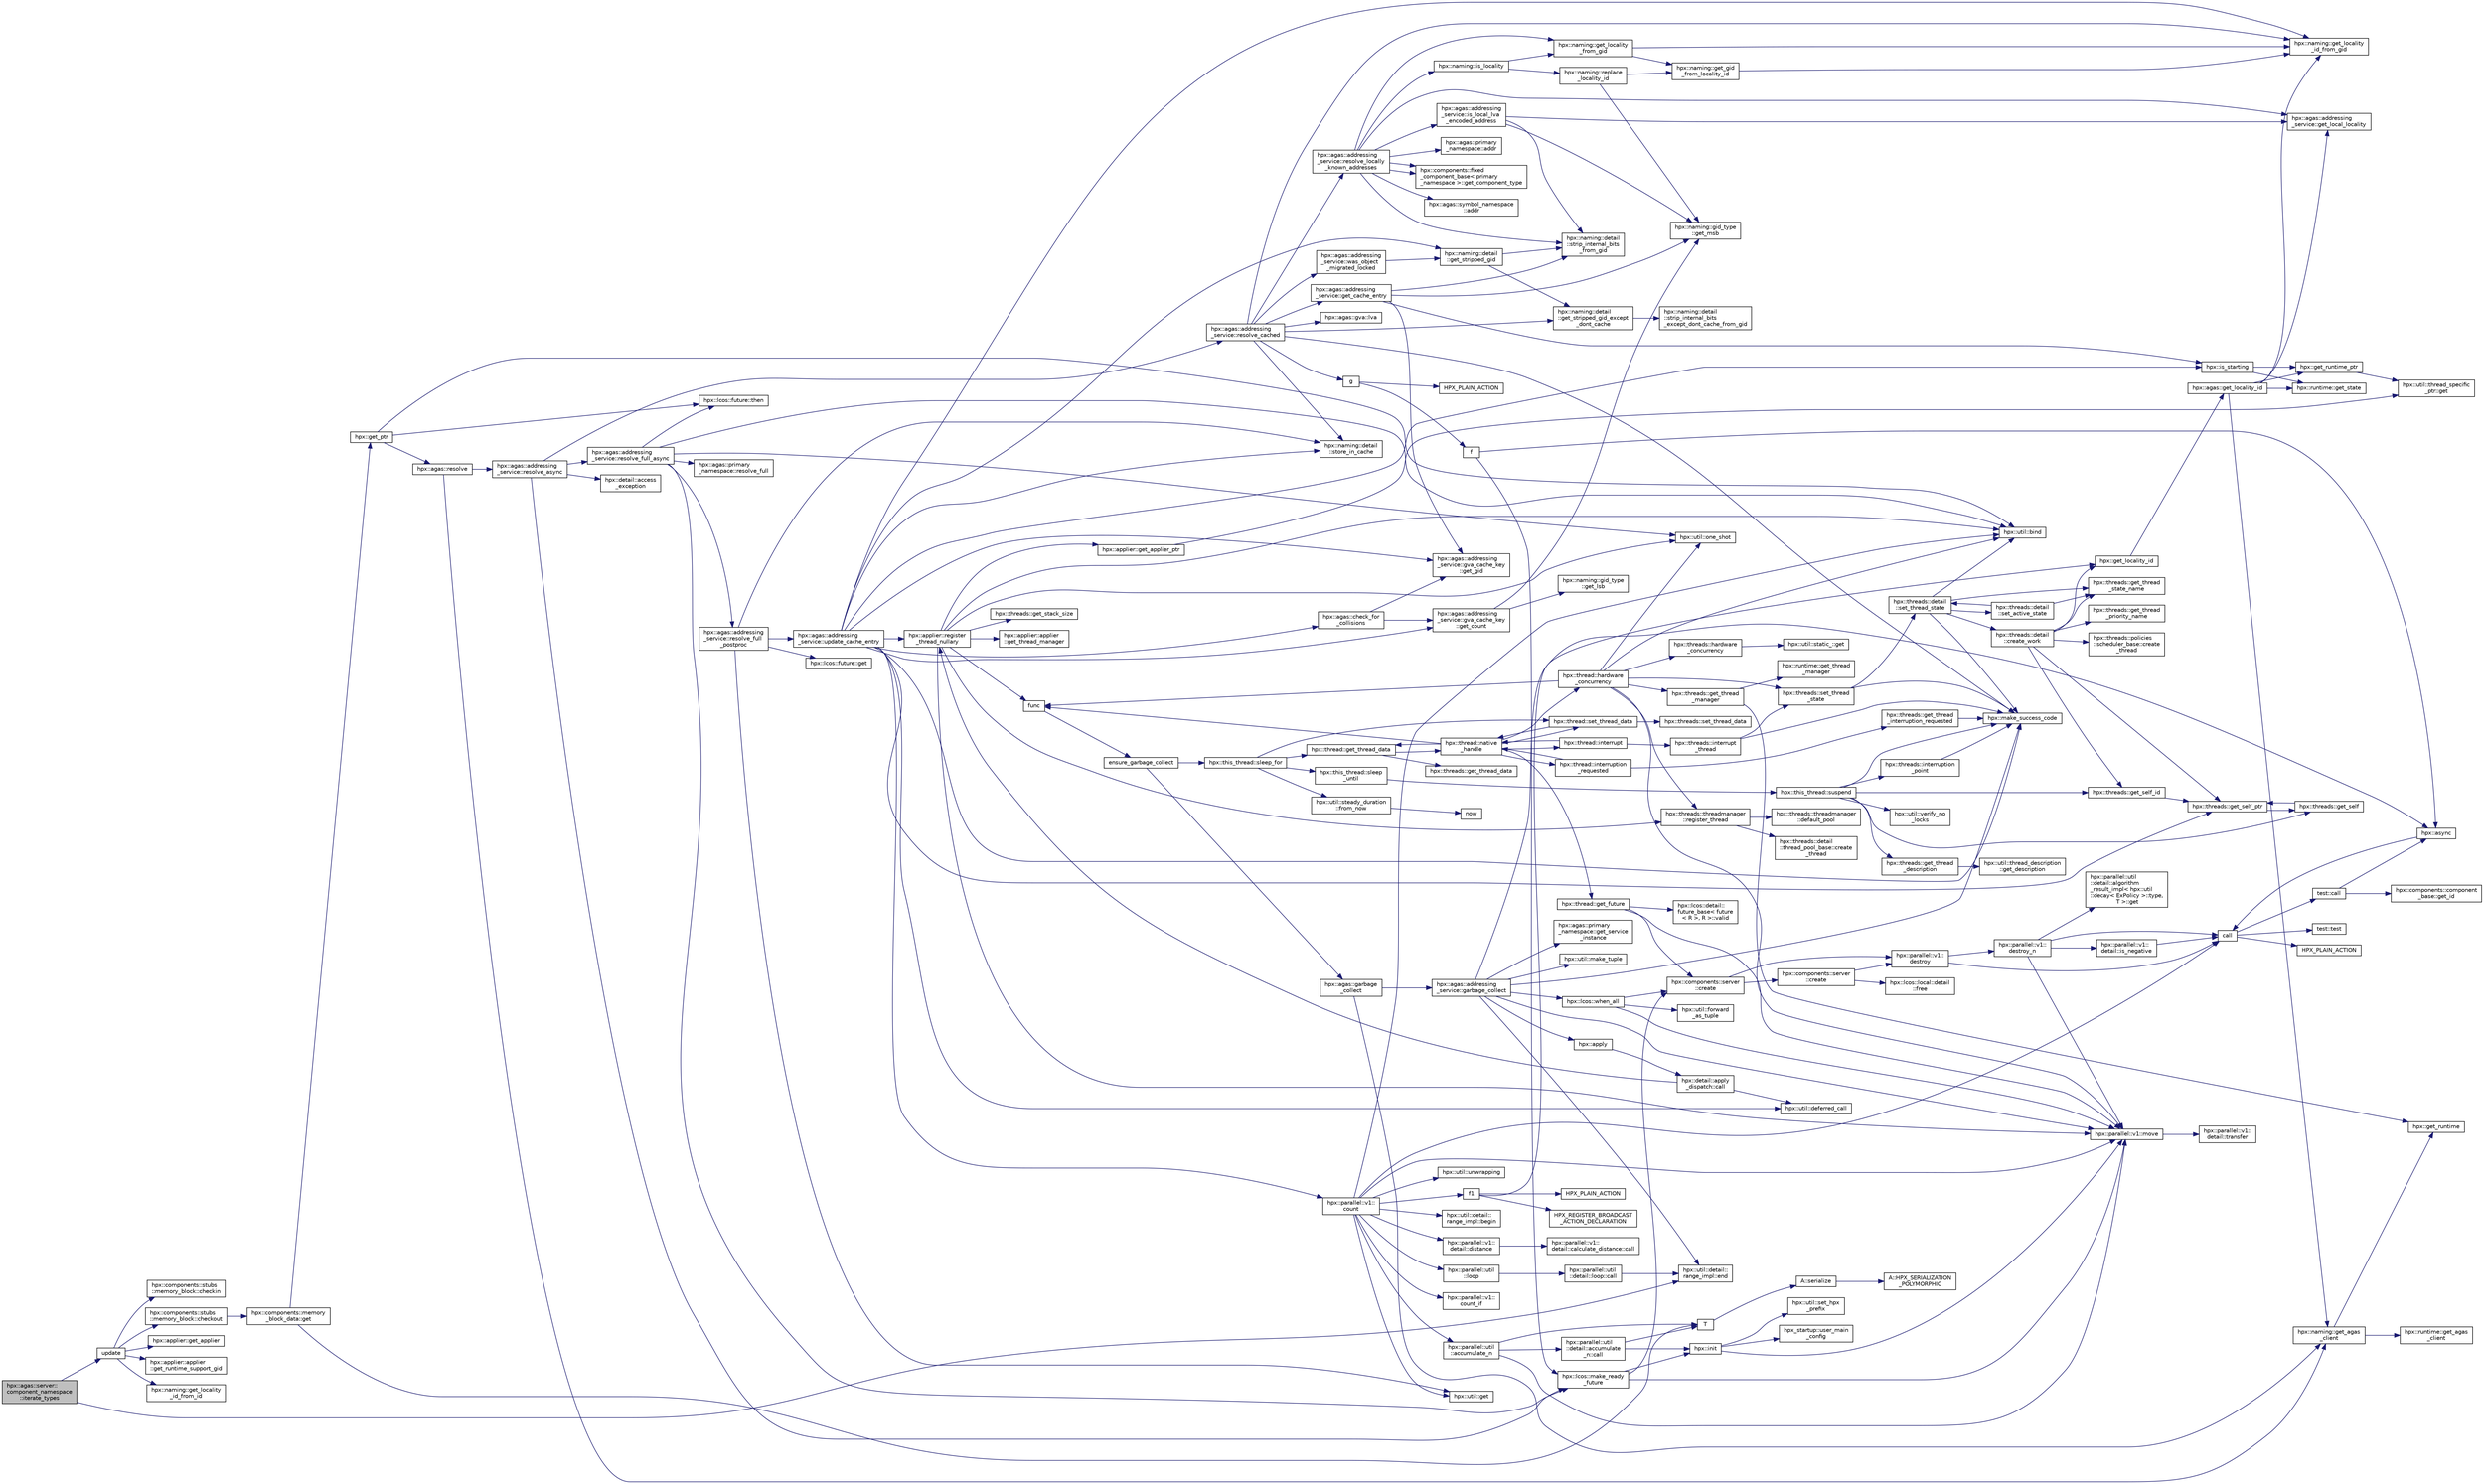 digraph "hpx::agas::server::component_namespace::iterate_types"
{
  edge [fontname="Helvetica",fontsize="10",labelfontname="Helvetica",labelfontsize="10"];
  node [fontname="Helvetica",fontsize="10",shape=record];
  rankdir="LR";
  Node517 [label="hpx::agas::server::\lcomponent_namespace\l::iterate_types",height=0.2,width=0.4,color="black", fillcolor="grey75", style="filled", fontcolor="black"];
  Node517 -> Node518 [color="midnightblue",fontsize="10",style="solid",fontname="Helvetica"];
  Node518 [label="update",height=0.2,width=0.4,color="black", fillcolor="white", style="filled",URL="$d7/d8b/non__atomic__rma_8cpp.html#a1f6c9aa3449cfad360e892c9c0bb7773"];
  Node518 -> Node519 [color="midnightblue",fontsize="10",style="solid",fontname="Helvetica"];
  Node519 [label="hpx::components::stubs\l::memory_block::checkout",height=0.2,width=0.4,color="black", fillcolor="white", style="filled",URL="$d2/d46/structhpx_1_1components_1_1stubs_1_1memory__block.html#a37128bbb38e0ee31010f3d06d6de4e66"];
  Node519 -> Node520 [color="midnightblue",fontsize="10",style="solid",fontname="Helvetica"];
  Node520 [label="hpx::components::memory\l_block_data::get",height=0.2,width=0.4,color="black", fillcolor="white", style="filled",URL="$d5/d76/classhpx_1_1components_1_1memory__block__data.html#a97ce2f01b730d8d90d329c1642fc0b28"];
  Node520 -> Node521 [color="midnightblue",fontsize="10",style="solid",fontname="Helvetica"];
  Node521 [label="T",height=0.2,width=0.4,color="black", fillcolor="white", style="filled",URL="$db/d33/polymorphic__semiintrusive__template_8cpp.html#ad187658f9cb91c1312b39ae7e896f1ea"];
  Node521 -> Node522 [color="midnightblue",fontsize="10",style="solid",fontname="Helvetica"];
  Node522 [label="A::serialize",height=0.2,width=0.4,color="black", fillcolor="white", style="filled",URL="$d7/da0/struct_a.html#a5f5c287cf471e274ed9dda0da1592212"];
  Node522 -> Node523 [color="midnightblue",fontsize="10",style="solid",fontname="Helvetica"];
  Node523 [label="A::HPX_SERIALIZATION\l_POLYMORPHIC",height=0.2,width=0.4,color="black", fillcolor="white", style="filled",URL="$d7/da0/struct_a.html#ada978cc156cebbafddb1f3aa4c01918c"];
  Node520 -> Node524 [color="midnightblue",fontsize="10",style="solid",fontname="Helvetica"];
  Node524 [label="hpx::get_ptr",height=0.2,width=0.4,color="black", fillcolor="white", style="filled",URL="$d8/d83/namespacehpx.html#aeb814737de830a2e8e340ca052d5ebfa",tooltip="Returns a future referring to the pointer to the underlying memory of a component. "];
  Node524 -> Node525 [color="midnightblue",fontsize="10",style="solid",fontname="Helvetica"];
  Node525 [label="hpx::agas::resolve",height=0.2,width=0.4,color="black", fillcolor="white", style="filled",URL="$dc/d54/namespacehpx_1_1agas.html#aa3252ce39fbc229439bb0d85875b01fb"];
  Node525 -> Node526 [color="midnightblue",fontsize="10",style="solid",fontname="Helvetica"];
  Node526 [label="hpx::naming::get_agas\l_client",height=0.2,width=0.4,color="black", fillcolor="white", style="filled",URL="$d4/dc9/namespacehpx_1_1naming.html#a0408fffd5d34b620712a801b0ae3b032"];
  Node526 -> Node527 [color="midnightblue",fontsize="10",style="solid",fontname="Helvetica"];
  Node527 [label="hpx::get_runtime",height=0.2,width=0.4,color="black", fillcolor="white", style="filled",URL="$d8/d83/namespacehpx.html#aef902cc6c7dd3b9fbadf34d1e850a070"];
  Node526 -> Node528 [color="midnightblue",fontsize="10",style="solid",fontname="Helvetica"];
  Node528 [label="hpx::runtime::get_agas\l_client",height=0.2,width=0.4,color="black", fillcolor="white", style="filled",URL="$d0/d7b/classhpx_1_1runtime.html#aeb5dddd30d6b9861669af8ad44d1a96a"];
  Node525 -> Node529 [color="midnightblue",fontsize="10",style="solid",fontname="Helvetica"];
  Node529 [label="hpx::agas::addressing\l_service::resolve_async",height=0.2,width=0.4,color="black", fillcolor="white", style="filled",URL="$db/d58/structhpx_1_1agas_1_1addressing__service.html#a3344990e7d5c255f51bf89a8fb2828eb"];
  Node529 -> Node530 [color="midnightblue",fontsize="10",style="solid",fontname="Helvetica"];
  Node530 [label="hpx::lcos::make_ready\l_future",height=0.2,width=0.4,color="black", fillcolor="white", style="filled",URL="$d2/dc9/namespacehpx_1_1lcos.html#a42997564ddfde91d475b8a2cea8f53e4"];
  Node530 -> Node531 [color="midnightblue",fontsize="10",style="solid",fontname="Helvetica"];
  Node531 [label="hpx::init",height=0.2,width=0.4,color="black", fillcolor="white", style="filled",URL="$d8/d83/namespacehpx.html#a3c694ea960b47c56b33351ba16e3d76b",tooltip="Main entry point for launching the HPX runtime system. "];
  Node531 -> Node532 [color="midnightblue",fontsize="10",style="solid",fontname="Helvetica"];
  Node532 [label="hpx::util::set_hpx\l_prefix",height=0.2,width=0.4,color="black", fillcolor="white", style="filled",URL="$df/dad/namespacehpx_1_1util.html#ae40a23c1ba0a48d9304dcf717a95793e"];
  Node531 -> Node533 [color="midnightblue",fontsize="10",style="solid",fontname="Helvetica"];
  Node533 [label="hpx_startup::user_main\l_config",height=0.2,width=0.4,color="black", fillcolor="white", style="filled",URL="$d3/dd2/namespacehpx__startup.html#aaac571d88bd3912a4225a23eb3261637"];
  Node531 -> Node534 [color="midnightblue",fontsize="10",style="solid",fontname="Helvetica"];
  Node534 [label="hpx::parallel::v1::move",height=0.2,width=0.4,color="black", fillcolor="white", style="filled",URL="$db/db9/namespacehpx_1_1parallel_1_1v1.html#aa7c4ede081ce786c9d1eb1adff495cfc"];
  Node534 -> Node535 [color="midnightblue",fontsize="10",style="solid",fontname="Helvetica"];
  Node535 [label="hpx::parallel::v1::\ldetail::transfer",height=0.2,width=0.4,color="black", fillcolor="white", style="filled",URL="$d2/ddd/namespacehpx_1_1parallel_1_1v1_1_1detail.html#ab1b56a05e1885ca7cc7ffa1804dd2f3c"];
  Node530 -> Node536 [color="midnightblue",fontsize="10",style="solid",fontname="Helvetica"];
  Node536 [label="hpx::components::server\l::create",height=0.2,width=0.4,color="black", fillcolor="white", style="filled",URL="$d2/da2/namespacehpx_1_1components_1_1server.html#ac776c89f3d68ceb910e8cee9fa937ab4",tooltip="Create arrays of components using their default constructor. "];
  Node536 -> Node537 [color="midnightblue",fontsize="10",style="solid",fontname="Helvetica"];
  Node537 [label="hpx::components::server\l::create",height=0.2,width=0.4,color="black", fillcolor="white", style="filled",URL="$d2/da2/namespacehpx_1_1components_1_1server.html#a77d26de181c97b444565e230577981bd"];
  Node537 -> Node538 [color="midnightblue",fontsize="10",style="solid",fontname="Helvetica"];
  Node538 [label="hpx::lcos::local::detail\l::free",height=0.2,width=0.4,color="black", fillcolor="white", style="filled",URL="$d4/dcb/namespacehpx_1_1lcos_1_1local_1_1detail.html#a55a940f019734e9bb045dc123cd80e48"];
  Node537 -> Node539 [color="midnightblue",fontsize="10",style="solid",fontname="Helvetica"];
  Node539 [label="hpx::parallel::v1::\ldestroy",height=0.2,width=0.4,color="black", fillcolor="white", style="filled",URL="$db/db9/namespacehpx_1_1parallel_1_1v1.html#acf303558375048e8a7cc9a2c2e09477f"];
  Node539 -> Node540 [color="midnightblue",fontsize="10",style="solid",fontname="Helvetica"];
  Node540 [label="call",height=0.2,width=0.4,color="black", fillcolor="white", style="filled",URL="$d2/d67/promise__1620_8cpp.html#a58357f0b82bc761e1d0b9091ed563a70"];
  Node540 -> Node541 [color="midnightblue",fontsize="10",style="solid",fontname="Helvetica"];
  Node541 [label="test::test",height=0.2,width=0.4,color="black", fillcolor="white", style="filled",URL="$d8/d89/structtest.html#ab42d5ece712d716b04cb3f686f297a26"];
  Node540 -> Node542 [color="midnightblue",fontsize="10",style="solid",fontname="Helvetica"];
  Node542 [label="HPX_PLAIN_ACTION",height=0.2,width=0.4,color="black", fillcolor="white", style="filled",URL="$d2/d67/promise__1620_8cpp.html#ab96aab827a4b1fcaf66cfe0ba83fef23"];
  Node540 -> Node543 [color="midnightblue",fontsize="10",style="solid",fontname="Helvetica"];
  Node543 [label="test::call",height=0.2,width=0.4,color="black", fillcolor="white", style="filled",URL="$d8/d89/structtest.html#aeb29e7ed6518b9426ccf1344c52620ae"];
  Node543 -> Node544 [color="midnightblue",fontsize="10",style="solid",fontname="Helvetica"];
  Node544 [label="hpx::async",height=0.2,width=0.4,color="black", fillcolor="white", style="filled",URL="$d8/d83/namespacehpx.html#acb7d8e37b73b823956ce144f9a57eaa4"];
  Node544 -> Node540 [color="midnightblue",fontsize="10",style="solid",fontname="Helvetica"];
  Node543 -> Node545 [color="midnightblue",fontsize="10",style="solid",fontname="Helvetica"];
  Node545 [label="hpx::components::component\l_base::get_id",height=0.2,width=0.4,color="black", fillcolor="white", style="filled",URL="$d2/de6/classhpx_1_1components_1_1component__base.html#a4c8fd93514039bdf01c48d66d82b19cd"];
  Node539 -> Node546 [color="midnightblue",fontsize="10",style="solid",fontname="Helvetica"];
  Node546 [label="hpx::parallel::v1::\ldestroy_n",height=0.2,width=0.4,color="black", fillcolor="white", style="filled",URL="$db/db9/namespacehpx_1_1parallel_1_1v1.html#a71d0691132a300690163f5636bcd5bd3"];
  Node546 -> Node547 [color="midnightblue",fontsize="10",style="solid",fontname="Helvetica"];
  Node547 [label="hpx::parallel::v1::\ldetail::is_negative",height=0.2,width=0.4,color="black", fillcolor="white", style="filled",URL="$d2/ddd/namespacehpx_1_1parallel_1_1v1_1_1detail.html#adf2e40fc4b20ad0fd442ee3118a4d527"];
  Node547 -> Node540 [color="midnightblue",fontsize="10",style="solid",fontname="Helvetica"];
  Node546 -> Node548 [color="midnightblue",fontsize="10",style="solid",fontname="Helvetica"];
  Node548 [label="hpx::parallel::util\l::detail::algorithm\l_result_impl\< hpx::util\l::decay\< ExPolicy \>::type,\l T \>::get",height=0.2,width=0.4,color="black", fillcolor="white", style="filled",URL="$d2/d42/structhpx_1_1parallel_1_1util_1_1detail_1_1algorithm__result__impl.html#ab5b051e8ec74eff5e0e62fd63f5d377e"];
  Node546 -> Node534 [color="midnightblue",fontsize="10",style="solid",fontname="Helvetica"];
  Node546 -> Node540 [color="midnightblue",fontsize="10",style="solid",fontname="Helvetica"];
  Node536 -> Node539 [color="midnightblue",fontsize="10",style="solid",fontname="Helvetica"];
  Node530 -> Node534 [color="midnightblue",fontsize="10",style="solid",fontname="Helvetica"];
  Node529 -> Node549 [color="midnightblue",fontsize="10",style="solid",fontname="Helvetica"];
  Node549 [label="hpx::agas::addressing\l_service::resolve_cached",height=0.2,width=0.4,color="black", fillcolor="white", style="filled",URL="$db/d58/structhpx_1_1agas_1_1addressing__service.html#a187ac62b4a4b7c1b98b75979357f07a9"];
  Node549 -> Node550 [color="midnightblue",fontsize="10",style="solid",fontname="Helvetica"];
  Node550 [label="hpx::naming::detail\l::get_stripped_gid_except\l_dont_cache",height=0.2,width=0.4,color="black", fillcolor="white", style="filled",URL="$d5/d18/namespacehpx_1_1naming_1_1detail.html#a1ab848588112d0f7fac377a15692c9cc"];
  Node550 -> Node551 [color="midnightblue",fontsize="10",style="solid",fontname="Helvetica"];
  Node551 [label="hpx::naming::detail\l::strip_internal_bits\l_except_dont_cache_from_gid",height=0.2,width=0.4,color="black", fillcolor="white", style="filled",URL="$d5/d18/namespacehpx_1_1naming_1_1detail.html#aabeb51a92376c6bfb9cf31bf9ff0c4cc"];
  Node549 -> Node552 [color="midnightblue",fontsize="10",style="solid",fontname="Helvetica"];
  Node552 [label="hpx::agas::addressing\l_service::resolve_locally\l_known_addresses",height=0.2,width=0.4,color="black", fillcolor="white", style="filled",URL="$db/d58/structhpx_1_1agas_1_1addressing__service.html#afb44b2c86524b47d1431d9d66524075c"];
  Node552 -> Node553 [color="midnightblue",fontsize="10",style="solid",fontname="Helvetica"];
  Node553 [label="hpx::naming::detail\l::strip_internal_bits\l_from_gid",height=0.2,width=0.4,color="black", fillcolor="white", style="filled",URL="$d5/d18/namespacehpx_1_1naming_1_1detail.html#a95cca4d4bc82a9da3e804b225b03dfaf"];
  Node552 -> Node554 [color="midnightblue",fontsize="10",style="solid",fontname="Helvetica"];
  Node554 [label="hpx::agas::addressing\l_service::is_local_lva\l_encoded_address",height=0.2,width=0.4,color="black", fillcolor="white", style="filled",URL="$db/d58/structhpx_1_1agas_1_1addressing__service.html#af9469c8740aeb898ce6937e2d0e57095"];
  Node554 -> Node553 [color="midnightblue",fontsize="10",style="solid",fontname="Helvetica"];
  Node554 -> Node555 [color="midnightblue",fontsize="10",style="solid",fontname="Helvetica"];
  Node555 [label="hpx::agas::addressing\l_service::get_local_locality",height=0.2,width=0.4,color="black", fillcolor="white", style="filled",URL="$db/d58/structhpx_1_1agas_1_1addressing__service.html#ab52c19a37c2a7a006c6c15f90ad0539c"];
  Node554 -> Node556 [color="midnightblue",fontsize="10",style="solid",fontname="Helvetica"];
  Node556 [label="hpx::naming::gid_type\l::get_msb",height=0.2,width=0.4,color="black", fillcolor="white", style="filled",URL="$d3/d67/structhpx_1_1naming_1_1gid__type.html#a31d0fb49a563fb184fecaabdced4dcd9"];
  Node552 -> Node555 [color="midnightblue",fontsize="10",style="solid",fontname="Helvetica"];
  Node552 -> Node557 [color="midnightblue",fontsize="10",style="solid",fontname="Helvetica"];
  Node557 [label="hpx::naming::is_locality",height=0.2,width=0.4,color="black", fillcolor="white", style="filled",URL="$d4/dc9/namespacehpx_1_1naming.html#a960045d29982b0fda774809643cf2be8"];
  Node557 -> Node558 [color="midnightblue",fontsize="10",style="solid",fontname="Helvetica"];
  Node558 [label="hpx::naming::get_locality\l_from_gid",height=0.2,width=0.4,color="black", fillcolor="white", style="filled",URL="$d4/dc9/namespacehpx_1_1naming.html#a0b1c0ab6510a7a869fa4e3c7717748e5"];
  Node558 -> Node559 [color="midnightblue",fontsize="10",style="solid",fontname="Helvetica"];
  Node559 [label="hpx::naming::get_gid\l_from_locality_id",height=0.2,width=0.4,color="black", fillcolor="white", style="filled",URL="$d4/dc9/namespacehpx_1_1naming.html#ae50a3ecdb5854b6a25a556ebc9830541"];
  Node559 -> Node560 [color="midnightblue",fontsize="10",style="solid",fontname="Helvetica"];
  Node560 [label="hpx::naming::get_locality\l_id_from_gid",height=0.2,width=0.4,color="black", fillcolor="white", style="filled",URL="$d4/dc9/namespacehpx_1_1naming.html#a7fd43037784560bd04fda9b49e33529f"];
  Node558 -> Node560 [color="midnightblue",fontsize="10",style="solid",fontname="Helvetica"];
  Node557 -> Node561 [color="midnightblue",fontsize="10",style="solid",fontname="Helvetica"];
  Node561 [label="hpx::naming::replace\l_locality_id",height=0.2,width=0.4,color="black", fillcolor="white", style="filled",URL="$d4/dc9/namespacehpx_1_1naming.html#a27ed9275dccbd5fb677b350f040c21b4"];
  Node561 -> Node559 [color="midnightblue",fontsize="10",style="solid",fontname="Helvetica"];
  Node561 -> Node556 [color="midnightblue",fontsize="10",style="solid",fontname="Helvetica"];
  Node552 -> Node558 [color="midnightblue",fontsize="10",style="solid",fontname="Helvetica"];
  Node552 -> Node562 [color="midnightblue",fontsize="10",style="solid",fontname="Helvetica"];
  Node562 [label="hpx::agas::primary\l_namespace::addr",height=0.2,width=0.4,color="black", fillcolor="white", style="filled",URL="$d1/d43/structhpx_1_1agas_1_1primary__namespace.html#ab71d11675989acee54e82f6d1956a77c"];
  Node552 -> Node563 [color="midnightblue",fontsize="10",style="solid",fontname="Helvetica"];
  Node563 [label="hpx::components::fixed\l_component_base\< primary\l_namespace \>::get_component_type",height=0.2,width=0.4,color="black", fillcolor="white", style="filled",URL="$df/dfd/classhpx_1_1components_1_1fixed__component__base.html#aa87dbc5aad4f2ee3f9b8f62c6981a8c2"];
  Node552 -> Node564 [color="midnightblue",fontsize="10",style="solid",fontname="Helvetica"];
  Node564 [label="hpx::agas::symbol_namespace\l::addr",height=0.2,width=0.4,color="black", fillcolor="white", style="filled",URL="$dd/d5e/structhpx_1_1agas_1_1symbol__namespace.html#a2527957c5b5ce9c4842294c8a95d00b4"];
  Node552 -> Node563 [color="midnightblue",fontsize="10",style="solid",fontname="Helvetica"];
  Node549 -> Node565 [color="midnightblue",fontsize="10",style="solid",fontname="Helvetica"];
  Node565 [label="hpx::make_success_code",height=0.2,width=0.4,color="black", fillcolor="white", style="filled",URL="$d8/d83/namespacehpx.html#a0e8512a8f49e2a6c8185061181419d8f",tooltip="Returns error_code(hpx::success, \"success\", mode). "];
  Node549 -> Node566 [color="midnightblue",fontsize="10",style="solid",fontname="Helvetica"];
  Node566 [label="hpx::naming::detail\l::store_in_cache",height=0.2,width=0.4,color="black", fillcolor="white", style="filled",URL="$d5/d18/namespacehpx_1_1naming_1_1detail.html#a58e1ddcbd72ed4042377e11f32abf3fa"];
  Node549 -> Node560 [color="midnightblue",fontsize="10",style="solid",fontname="Helvetica"];
  Node549 -> Node567 [color="midnightblue",fontsize="10",style="solid",fontname="Helvetica"];
  Node567 [label="hpx::agas::addressing\l_service::was_object\l_migrated_locked",height=0.2,width=0.4,color="black", fillcolor="white", style="filled",URL="$db/d58/structhpx_1_1agas_1_1addressing__service.html#aade8c179c3866b1212fe6439b586ace1",tooltip="Maintain list of migrated objects. "];
  Node567 -> Node568 [color="midnightblue",fontsize="10",style="solid",fontname="Helvetica"];
  Node568 [label="hpx::naming::detail\l::get_stripped_gid",height=0.2,width=0.4,color="black", fillcolor="white", style="filled",URL="$d5/d18/namespacehpx_1_1naming_1_1detail.html#ad3a849cb7ebd5dccf9aefadccc21dd89"];
  Node568 -> Node553 [color="midnightblue",fontsize="10",style="solid",fontname="Helvetica"];
  Node568 -> Node550 [color="midnightblue",fontsize="10",style="solid",fontname="Helvetica"];
  Node549 -> Node569 [color="midnightblue",fontsize="10",style="solid",fontname="Helvetica"];
  Node569 [label="g",height=0.2,width=0.4,color="black", fillcolor="white", style="filled",URL="$da/d17/cxx11__noexcept_8cpp.html#a96f5ebe659f57f5faa7343c54f8ea39a"];
  Node569 -> Node570 [color="midnightblue",fontsize="10",style="solid",fontname="Helvetica"];
  Node570 [label="f",height=0.2,width=0.4,color="black", fillcolor="white", style="filled",URL="$d4/d13/async__unwrap__1037_8cpp.html#a02a6b0b4f77af9f69a841dc8262b0cd0"];
  Node570 -> Node544 [color="midnightblue",fontsize="10",style="solid",fontname="Helvetica"];
  Node570 -> Node530 [color="midnightblue",fontsize="10",style="solid",fontname="Helvetica"];
  Node569 -> Node571 [color="midnightblue",fontsize="10",style="solid",fontname="Helvetica"];
  Node571 [label="HPX_PLAIN_ACTION",height=0.2,width=0.4,color="black", fillcolor="white", style="filled",URL="$d4/d13/async__unwrap__1037_8cpp.html#ab5991a65409f0229f564e4935bd7b979"];
  Node549 -> Node572 [color="midnightblue",fontsize="10",style="solid",fontname="Helvetica"];
  Node572 [label="hpx::agas::addressing\l_service::get_cache_entry",height=0.2,width=0.4,color="black", fillcolor="white", style="filled",URL="$db/d58/structhpx_1_1agas_1_1addressing__service.html#aa49e358ece0734e36829a90603b51c63"];
  Node572 -> Node573 [color="midnightblue",fontsize="10",style="solid",fontname="Helvetica"];
  Node573 [label="hpx::is_starting",height=0.2,width=0.4,color="black", fillcolor="white", style="filled",URL="$d8/d83/namespacehpx.html#ab3ff61647293cfe9b7c3060fee8445a5",tooltip="Test whether the runtime system is currently being started. "];
  Node573 -> Node574 [color="midnightblue",fontsize="10",style="solid",fontname="Helvetica"];
  Node574 [label="hpx::get_runtime_ptr",height=0.2,width=0.4,color="black", fillcolor="white", style="filled",URL="$d8/d83/namespacehpx.html#af29daf2bb3e01b4d6495a1742b6cce64"];
  Node574 -> Node575 [color="midnightblue",fontsize="10",style="solid",fontname="Helvetica"];
  Node575 [label="hpx::util::thread_specific\l_ptr::get",height=0.2,width=0.4,color="black", fillcolor="white", style="filled",URL="$d4/d4c/structhpx_1_1util_1_1thread__specific__ptr.html#a3b27d8520710478aa41d1f74206bdba9"];
  Node573 -> Node576 [color="midnightblue",fontsize="10",style="solid",fontname="Helvetica"];
  Node576 [label="hpx::runtime::get_state",height=0.2,width=0.4,color="black", fillcolor="white", style="filled",URL="$d0/d7b/classhpx_1_1runtime.html#ab405f80e060dac95d624520f38b0524c"];
  Node572 -> Node553 [color="midnightblue",fontsize="10",style="solid",fontname="Helvetica"];
  Node572 -> Node556 [color="midnightblue",fontsize="10",style="solid",fontname="Helvetica"];
  Node572 -> Node577 [color="midnightblue",fontsize="10",style="solid",fontname="Helvetica"];
  Node577 [label="hpx::agas::addressing\l_service::gva_cache_key\l::get_gid",height=0.2,width=0.4,color="black", fillcolor="white", style="filled",URL="$d0/d9c/structhpx_1_1agas_1_1addressing__service_1_1gva__cache__key.html#a708ed959cf225ceef95f3328a99e29ff"];
  Node549 -> Node578 [color="midnightblue",fontsize="10",style="solid",fontname="Helvetica"];
  Node578 [label="hpx::agas::gva::lva",height=0.2,width=0.4,color="black", fillcolor="white", style="filled",URL="$dc/d8a/structhpx_1_1agas_1_1gva.html#aea2401483cd9320a0a8ca504e79e076b"];
  Node529 -> Node579 [color="midnightblue",fontsize="10",style="solid",fontname="Helvetica"];
  Node579 [label="hpx::detail::access\l_exception",height=0.2,width=0.4,color="black", fillcolor="white", style="filled",URL="$d5/dbe/namespacehpx_1_1detail.html#ad5b3b2c9c75cdd2d75f4473c03230643"];
  Node529 -> Node580 [color="midnightblue",fontsize="10",style="solid",fontname="Helvetica"];
  Node580 [label="hpx::agas::addressing\l_service::resolve_full_async",height=0.2,width=0.4,color="black", fillcolor="white", style="filled",URL="$db/d58/structhpx_1_1agas_1_1addressing__service.html#af678e6288e0f302b9c96b813a8e660ef"];
  Node580 -> Node530 [color="midnightblue",fontsize="10",style="solid",fontname="Helvetica"];
  Node580 -> Node581 [color="midnightblue",fontsize="10",style="solid",fontname="Helvetica"];
  Node581 [label="hpx::agas::primary\l_namespace::resolve_full",height=0.2,width=0.4,color="black", fillcolor="white", style="filled",URL="$d1/d43/structhpx_1_1agas_1_1primary__namespace.html#ae7bd476e130fc743397d0d18bb161f74"];
  Node580 -> Node582 [color="midnightblue",fontsize="10",style="solid",fontname="Helvetica"];
  Node582 [label="hpx::lcos::future::then",height=0.2,width=0.4,color="black", fillcolor="white", style="filled",URL="$d0/d33/classhpx_1_1lcos_1_1future.html#a17045dee172c36e208b2cbd400fa8797"];
  Node580 -> Node583 [color="midnightblue",fontsize="10",style="solid",fontname="Helvetica"];
  Node583 [label="hpx::util::bind",height=0.2,width=0.4,color="black", fillcolor="white", style="filled",URL="$df/dad/namespacehpx_1_1util.html#ad844caedf82a0173d6909d910c3e48c6"];
  Node580 -> Node584 [color="midnightblue",fontsize="10",style="solid",fontname="Helvetica"];
  Node584 [label="hpx::util::one_shot",height=0.2,width=0.4,color="black", fillcolor="white", style="filled",URL="$df/dad/namespacehpx_1_1util.html#a273e61be42a72415291e0ec0a4f28c7a"];
  Node580 -> Node585 [color="midnightblue",fontsize="10",style="solid",fontname="Helvetica"];
  Node585 [label="hpx::agas::addressing\l_service::resolve_full\l_postproc",height=0.2,width=0.4,color="black", fillcolor="white", style="filled",URL="$db/d58/structhpx_1_1agas_1_1addressing__service.html#a9adf9683a9e200a15224e7c04f8d6339"];
  Node585 -> Node586 [color="midnightblue",fontsize="10",style="solid",fontname="Helvetica"];
  Node586 [label="hpx::util::get",height=0.2,width=0.4,color="black", fillcolor="white", style="filled",URL="$df/dad/namespacehpx_1_1util.html#a5cbd3c41f03f4d4acaedaa4777e3cc02"];
  Node585 -> Node587 [color="midnightblue",fontsize="10",style="solid",fontname="Helvetica"];
  Node587 [label="hpx::lcos::future::get",height=0.2,width=0.4,color="black", fillcolor="white", style="filled",URL="$d0/d33/classhpx_1_1lcos_1_1future.html#a8c28269486d5620ac48af349f17bb41c"];
  Node585 -> Node566 [color="midnightblue",fontsize="10",style="solid",fontname="Helvetica"];
  Node585 -> Node588 [color="midnightblue",fontsize="10",style="solid",fontname="Helvetica"];
  Node588 [label="hpx::agas::addressing\l_service::update_cache_entry",height=0.2,width=0.4,color="black", fillcolor="white", style="filled",URL="$db/d58/structhpx_1_1agas_1_1addressing__service.html#ab49f7530592fc5c804c94720b8ffd61d"];
  Node588 -> Node565 [color="midnightblue",fontsize="10",style="solid",fontname="Helvetica"];
  Node588 -> Node566 [color="midnightblue",fontsize="10",style="solid",fontname="Helvetica"];
  Node588 -> Node568 [color="midnightblue",fontsize="10",style="solid",fontname="Helvetica"];
  Node588 -> Node560 [color="midnightblue",fontsize="10",style="solid",fontname="Helvetica"];
  Node588 -> Node589 [color="midnightblue",fontsize="10",style="solid",fontname="Helvetica"];
  Node589 [label="hpx::threads::get_self_ptr",height=0.2,width=0.4,color="black", fillcolor="white", style="filled",URL="$d7/d28/namespacehpx_1_1threads.html#a22877ae347ad884cde3a51397dad6c53"];
  Node589 -> Node590 [color="midnightblue",fontsize="10",style="solid",fontname="Helvetica"];
  Node590 [label="hpx::threads::get_self",height=0.2,width=0.4,color="black", fillcolor="white", style="filled",URL="$d7/d28/namespacehpx_1_1threads.html#a07daf4d6d29233f20d66d41ab7b5b8e8"];
  Node590 -> Node589 [color="midnightblue",fontsize="10",style="solid",fontname="Helvetica"];
  Node588 -> Node573 [color="midnightblue",fontsize="10",style="solid",fontname="Helvetica"];
  Node588 -> Node591 [color="midnightblue",fontsize="10",style="solid",fontname="Helvetica"];
  Node591 [label="hpx::applier::register\l_thread_nullary",height=0.2,width=0.4,color="black", fillcolor="white", style="filled",URL="$d8/dcb/namespacehpx_1_1applier.html#a401cd1145927e58d74d1eb52aaccd936"];
  Node591 -> Node592 [color="midnightblue",fontsize="10",style="solid",fontname="Helvetica"];
  Node592 [label="hpx::applier::get_applier_ptr",height=0.2,width=0.4,color="black", fillcolor="white", style="filled",URL="$d8/dcb/namespacehpx_1_1applier.html#a617483cf2b77ad3a0aa428ade7b35299"];
  Node592 -> Node575 [color="midnightblue",fontsize="10",style="solid",fontname="Helvetica"];
  Node591 -> Node593 [color="midnightblue",fontsize="10",style="solid",fontname="Helvetica"];
  Node593 [label="func",height=0.2,width=0.4,color="black", fillcolor="white", style="filled",URL="$d8/dfd/id__type__ref__counting__1032_8cpp.html#ab811b86ea5107ffb3351fcaa29d2c652"];
  Node593 -> Node594 [color="midnightblue",fontsize="10",style="solid",fontname="Helvetica"];
  Node594 [label="ensure_garbage_collect",height=0.2,width=0.4,color="black", fillcolor="white", style="filled",URL="$d8/dfd/id__type__ref__counting__1032_8cpp.html#a5264b94bf7c262ac0e521fb290d476d5"];
  Node594 -> Node595 [color="midnightblue",fontsize="10",style="solid",fontname="Helvetica"];
  Node595 [label="hpx::this_thread::sleep_for",height=0.2,width=0.4,color="black", fillcolor="white", style="filled",URL="$d9/d52/namespacehpx_1_1this__thread.html#afc042a5a5fa52eef2d1d177a343435cf"];
  Node595 -> Node596 [color="midnightblue",fontsize="10",style="solid",fontname="Helvetica"];
  Node596 [label="hpx::this_thread::sleep\l_until",height=0.2,width=0.4,color="black", fillcolor="white", style="filled",URL="$d9/d52/namespacehpx_1_1this__thread.html#ae12a853980115b23ff0ab8ca06622658"];
  Node596 -> Node597 [color="midnightblue",fontsize="10",style="solid",fontname="Helvetica"];
  Node597 [label="hpx::this_thread::suspend",height=0.2,width=0.4,color="black", fillcolor="white", style="filled",URL="$d9/d52/namespacehpx_1_1this__thread.html#aca220026fb3014c0881d129fe31c0073"];
  Node597 -> Node590 [color="midnightblue",fontsize="10",style="solid",fontname="Helvetica"];
  Node597 -> Node598 [color="midnightblue",fontsize="10",style="solid",fontname="Helvetica"];
  Node598 [label="hpx::threads::get_self_id",height=0.2,width=0.4,color="black", fillcolor="white", style="filled",URL="$d7/d28/namespacehpx_1_1threads.html#afafe0f900b9fac3d4ed3c747625c1cfe"];
  Node598 -> Node589 [color="midnightblue",fontsize="10",style="solid",fontname="Helvetica"];
  Node597 -> Node599 [color="midnightblue",fontsize="10",style="solid",fontname="Helvetica"];
  Node599 [label="hpx::threads::interruption\l_point",height=0.2,width=0.4,color="black", fillcolor="white", style="filled",URL="$d7/d28/namespacehpx_1_1threads.html#ada6ec56a12b050707311d8c628089059"];
  Node599 -> Node565 [color="midnightblue",fontsize="10",style="solid",fontname="Helvetica"];
  Node597 -> Node600 [color="midnightblue",fontsize="10",style="solid",fontname="Helvetica"];
  Node600 [label="hpx::util::verify_no\l_locks",height=0.2,width=0.4,color="black", fillcolor="white", style="filled",URL="$df/dad/namespacehpx_1_1util.html#ae0e1837ee6f09b79b26c2e788d2e9fc9"];
  Node597 -> Node601 [color="midnightblue",fontsize="10",style="solid",fontname="Helvetica"];
  Node601 [label="hpx::threads::get_thread\l_description",height=0.2,width=0.4,color="black", fillcolor="white", style="filled",URL="$d7/d28/namespacehpx_1_1threads.html#a42fc18a7a680f4e8bc633a4b4c956701"];
  Node601 -> Node602 [color="midnightblue",fontsize="10",style="solid",fontname="Helvetica"];
  Node602 [label="hpx::util::thread_description\l::get_description",height=0.2,width=0.4,color="black", fillcolor="white", style="filled",URL="$df/d9e/structhpx_1_1util_1_1thread__description.html#a8c834e14eca6eb228188022577f9f952"];
  Node597 -> Node565 [color="midnightblue",fontsize="10",style="solid",fontname="Helvetica"];
  Node595 -> Node603 [color="midnightblue",fontsize="10",style="solid",fontname="Helvetica"];
  Node603 [label="hpx::util::steady_duration\l::from_now",height=0.2,width=0.4,color="black", fillcolor="white", style="filled",URL="$d9/d4f/classhpx_1_1util_1_1steady__duration.html#a0132206d767cd0f7395507b40111a153"];
  Node603 -> Node604 [color="midnightblue",fontsize="10",style="solid",fontname="Helvetica"];
  Node604 [label="now",height=0.2,width=0.4,color="black", fillcolor="white", style="filled",URL="$de/db3/1d__stencil__1__omp_8cpp.html#a89e9667753dccfac455bd37a7a3a7b16"];
  Node595 -> Node605 [color="midnightblue",fontsize="10",style="solid",fontname="Helvetica"];
  Node605 [label="hpx::thread::get_thread_data",height=0.2,width=0.4,color="black", fillcolor="white", style="filled",URL="$de/d9b/classhpx_1_1thread.html#a4535ef82cec3b953d2c941d20e3e3904"];
  Node605 -> Node606 [color="midnightblue",fontsize="10",style="solid",fontname="Helvetica"];
  Node606 [label="hpx::threads::get_thread_data",height=0.2,width=0.4,color="black", fillcolor="white", style="filled",URL="$d7/d28/namespacehpx_1_1threads.html#a8737931ff6303807225f735b2b384ae4"];
  Node605 -> Node607 [color="midnightblue",fontsize="10",style="solid",fontname="Helvetica"];
  Node607 [label="hpx::thread::native\l_handle",height=0.2,width=0.4,color="black", fillcolor="white", style="filled",URL="$de/d9b/classhpx_1_1thread.html#acf48190d264ab64c1c4ec99d0b421b5a"];
  Node607 -> Node608 [color="midnightblue",fontsize="10",style="solid",fontname="Helvetica"];
  Node608 [label="hpx::thread::hardware\l_concurrency",height=0.2,width=0.4,color="black", fillcolor="white", style="filled",URL="$de/d9b/classhpx_1_1thread.html#a8e4fff210e02485ba493bc3a2a956c03"];
  Node608 -> Node609 [color="midnightblue",fontsize="10",style="solid",fontname="Helvetica"];
  Node609 [label="hpx::threads::hardware\l_concurrency",height=0.2,width=0.4,color="black", fillcolor="white", style="filled",URL="$d7/d28/namespacehpx_1_1threads.html#aa8752a235478d2ad7b5ac467b63ab527"];
  Node609 -> Node610 [color="midnightblue",fontsize="10",style="solid",fontname="Helvetica"];
  Node610 [label="hpx::util::static_::get",height=0.2,width=0.4,color="black", fillcolor="white", style="filled",URL="$d3/dbb/structhpx_1_1util_1_1static__.html#a2967c633948a3bf17a3b5405ef5a8318"];
  Node608 -> Node593 [color="midnightblue",fontsize="10",style="solid",fontname="Helvetica"];
  Node608 -> Node583 [color="midnightblue",fontsize="10",style="solid",fontname="Helvetica"];
  Node608 -> Node584 [color="midnightblue",fontsize="10",style="solid",fontname="Helvetica"];
  Node608 -> Node534 [color="midnightblue",fontsize="10",style="solid",fontname="Helvetica"];
  Node608 -> Node611 [color="midnightblue",fontsize="10",style="solid",fontname="Helvetica"];
  Node611 [label="hpx::threads::get_thread\l_manager",height=0.2,width=0.4,color="black", fillcolor="white", style="filled",URL="$d7/d28/namespacehpx_1_1threads.html#a076973c3a53beadde7d967e22c4f6cce"];
  Node611 -> Node527 [color="midnightblue",fontsize="10",style="solid",fontname="Helvetica"];
  Node611 -> Node612 [color="midnightblue",fontsize="10",style="solid",fontname="Helvetica"];
  Node612 [label="hpx::runtime::get_thread\l_manager",height=0.2,width=0.4,color="black", fillcolor="white", style="filled",URL="$d0/d7b/classhpx_1_1runtime.html#a865b12d57fcd44a8d3dda3e35414f563"];
  Node608 -> Node613 [color="midnightblue",fontsize="10",style="solid",fontname="Helvetica"];
  Node613 [label="hpx::threads::threadmanager\l::register_thread",height=0.2,width=0.4,color="black", fillcolor="white", style="filled",URL="$d5/daa/classhpx_1_1threads_1_1threadmanager.html#a7f79c7578e08a60ca45eb276ce8133d8"];
  Node613 -> Node614 [color="midnightblue",fontsize="10",style="solid",fontname="Helvetica"];
  Node614 [label="hpx::threads::threadmanager\l::default_pool",height=0.2,width=0.4,color="black", fillcolor="white", style="filled",URL="$d5/daa/classhpx_1_1threads_1_1threadmanager.html#a851f067d03b5dd1c5e6a9a6a841e05df"];
  Node613 -> Node615 [color="midnightblue",fontsize="10",style="solid",fontname="Helvetica"];
  Node615 [label="hpx::threads::detail\l::thread_pool_base::create\l_thread",height=0.2,width=0.4,color="black", fillcolor="white", style="filled",URL="$de/dae/classhpx_1_1threads_1_1detail_1_1thread__pool__base.html#ad35d3779eef6f4528e62a26d71b34b34"];
  Node608 -> Node616 [color="midnightblue",fontsize="10",style="solid",fontname="Helvetica"];
  Node616 [label="hpx::threads::set_thread\l_state",height=0.2,width=0.4,color="black", fillcolor="white", style="filled",URL="$d7/d28/namespacehpx_1_1threads.html#ac0690ad16ad778bcc79dcd727cc33025",tooltip="Set the thread state of the thread referenced by the thread_id id. "];
  Node616 -> Node565 [color="midnightblue",fontsize="10",style="solid",fontname="Helvetica"];
  Node616 -> Node617 [color="midnightblue",fontsize="10",style="solid",fontname="Helvetica"];
  Node617 [label="hpx::threads::detail\l::set_thread_state",height=0.2,width=0.4,color="black", fillcolor="white", style="filled",URL="$d2/dd1/namespacehpx_1_1threads_1_1detail.html#af85ddc854c4a149bf1738eb1b111b9ab"];
  Node617 -> Node618 [color="midnightblue",fontsize="10",style="solid",fontname="Helvetica"];
  Node618 [label="hpx::threads::get_thread\l_state_name",height=0.2,width=0.4,color="black", fillcolor="white", style="filled",URL="$d7/d28/namespacehpx_1_1threads.html#a26f91ea8d2195f165c033241c5cd11db"];
  Node617 -> Node565 [color="midnightblue",fontsize="10",style="solid",fontname="Helvetica"];
  Node617 -> Node583 [color="midnightblue",fontsize="10",style="solid",fontname="Helvetica"];
  Node617 -> Node619 [color="midnightblue",fontsize="10",style="solid",fontname="Helvetica"];
  Node619 [label="hpx::threads::detail\l::set_active_state",height=0.2,width=0.4,color="black", fillcolor="white", style="filled",URL="$d2/dd1/namespacehpx_1_1threads_1_1detail.html#a45884a5bf04ad66a4f259231a3947e76"];
  Node619 -> Node618 [color="midnightblue",fontsize="10",style="solid",fontname="Helvetica"];
  Node619 -> Node617 [color="midnightblue",fontsize="10",style="solid",fontname="Helvetica"];
  Node617 -> Node620 [color="midnightblue",fontsize="10",style="solid",fontname="Helvetica"];
  Node620 [label="hpx::threads::detail\l::create_work",height=0.2,width=0.4,color="black", fillcolor="white", style="filled",URL="$d2/dd1/namespacehpx_1_1threads_1_1detail.html#ae22384a3c1b1a1940032fad068fb54b1"];
  Node620 -> Node618 [color="midnightblue",fontsize="10",style="solid",fontname="Helvetica"];
  Node620 -> Node621 [color="midnightblue",fontsize="10",style="solid",fontname="Helvetica"];
  Node621 [label="hpx::threads::get_thread\l_priority_name",height=0.2,width=0.4,color="black", fillcolor="white", style="filled",URL="$d7/d28/namespacehpx_1_1threads.html#a9c6b2fec0c1cf5b06ff83ce756ca6d42"];
  Node620 -> Node589 [color="midnightblue",fontsize="10",style="solid",fontname="Helvetica"];
  Node620 -> Node598 [color="midnightblue",fontsize="10",style="solid",fontname="Helvetica"];
  Node620 -> Node622 [color="midnightblue",fontsize="10",style="solid",fontname="Helvetica"];
  Node622 [label="hpx::get_locality_id",height=0.2,width=0.4,color="black", fillcolor="white", style="filled",URL="$d8/d83/namespacehpx.html#a158d7c54a657bb364c1704033010697b",tooltip="Return the number of the locality this function is being called from. "];
  Node622 -> Node623 [color="midnightblue",fontsize="10",style="solid",fontname="Helvetica"];
  Node623 [label="hpx::agas::get_locality_id",height=0.2,width=0.4,color="black", fillcolor="white", style="filled",URL="$dc/d54/namespacehpx_1_1agas.html#a491cc2ddecdf0f1a9129900caa6a4d3e"];
  Node623 -> Node574 [color="midnightblue",fontsize="10",style="solid",fontname="Helvetica"];
  Node623 -> Node576 [color="midnightblue",fontsize="10",style="solid",fontname="Helvetica"];
  Node623 -> Node526 [color="midnightblue",fontsize="10",style="solid",fontname="Helvetica"];
  Node623 -> Node555 [color="midnightblue",fontsize="10",style="solid",fontname="Helvetica"];
  Node623 -> Node560 [color="midnightblue",fontsize="10",style="solid",fontname="Helvetica"];
  Node620 -> Node624 [color="midnightblue",fontsize="10",style="solid",fontname="Helvetica"];
  Node624 [label="hpx::threads::policies\l::scheduler_base::create\l_thread",height=0.2,width=0.4,color="black", fillcolor="white", style="filled",URL="$dd/d7e/structhpx_1_1threads_1_1policies_1_1scheduler__base.html#ad3b05cd7f363cc8e8410ce368c3794e0"];
  Node607 -> Node625 [color="midnightblue",fontsize="10",style="solid",fontname="Helvetica"];
  Node625 [label="hpx::thread::interrupt",height=0.2,width=0.4,color="black", fillcolor="white", style="filled",URL="$de/d9b/classhpx_1_1thread.html#ac34d0d033aa743c476a79dbc2e1a8a39"];
  Node625 -> Node626 [color="midnightblue",fontsize="10",style="solid",fontname="Helvetica"];
  Node626 [label="hpx::threads::interrupt\l_thread",height=0.2,width=0.4,color="black", fillcolor="white", style="filled",URL="$d7/d28/namespacehpx_1_1threads.html#a6bdda1a2aab61b9b13d274b5155d7e73"];
  Node626 -> Node565 [color="midnightblue",fontsize="10",style="solid",fontname="Helvetica"];
  Node626 -> Node616 [color="midnightblue",fontsize="10",style="solid",fontname="Helvetica"];
  Node625 -> Node607 [color="midnightblue",fontsize="10",style="solid",fontname="Helvetica"];
  Node607 -> Node627 [color="midnightblue",fontsize="10",style="solid",fontname="Helvetica"];
  Node627 [label="hpx::thread::interruption\l_requested",height=0.2,width=0.4,color="black", fillcolor="white", style="filled",URL="$de/d9b/classhpx_1_1thread.html#a33276bb4c20bbb0b1978944e18ef71b8"];
  Node627 -> Node628 [color="midnightblue",fontsize="10",style="solid",fontname="Helvetica"];
  Node628 [label="hpx::threads::get_thread\l_interruption_requested",height=0.2,width=0.4,color="black", fillcolor="white", style="filled",URL="$d7/d28/namespacehpx_1_1threads.html#ae64a7fdb8b5c8bac7be0c8282672a03b"];
  Node628 -> Node565 [color="midnightblue",fontsize="10",style="solid",fontname="Helvetica"];
  Node627 -> Node607 [color="midnightblue",fontsize="10",style="solid",fontname="Helvetica"];
  Node607 -> Node629 [color="midnightblue",fontsize="10",style="solid",fontname="Helvetica"];
  Node629 [label="hpx::thread::get_future",height=0.2,width=0.4,color="black", fillcolor="white", style="filled",URL="$de/d9b/classhpx_1_1thread.html#a87fdb0d8da826366fc190ed224900a64"];
  Node629 -> Node630 [color="midnightblue",fontsize="10",style="solid",fontname="Helvetica"];
  Node630 [label="hpx::lcos::detail::\lfuture_base\< future\l\< R \>, R \>::valid",height=0.2,width=0.4,color="black", fillcolor="white", style="filled",URL="$d5/dd7/classhpx_1_1lcos_1_1detail_1_1future__base.html#aaf7beb7374815614363033bd96573e75"];
  Node629 -> Node536 [color="midnightblue",fontsize="10",style="solid",fontname="Helvetica"];
  Node629 -> Node534 [color="midnightblue",fontsize="10",style="solid",fontname="Helvetica"];
  Node607 -> Node605 [color="midnightblue",fontsize="10",style="solid",fontname="Helvetica"];
  Node607 -> Node631 [color="midnightblue",fontsize="10",style="solid",fontname="Helvetica"];
  Node631 [label="hpx::thread::set_thread_data",height=0.2,width=0.4,color="black", fillcolor="white", style="filled",URL="$de/d9b/classhpx_1_1thread.html#a7317a3cf5251f3b33c990449570d4cea"];
  Node631 -> Node632 [color="midnightblue",fontsize="10",style="solid",fontname="Helvetica"];
  Node632 [label="hpx::threads::set_thread_data",height=0.2,width=0.4,color="black", fillcolor="white", style="filled",URL="$d7/d28/namespacehpx_1_1threads.html#a00a625acc149fce3ae38e4340454acf7"];
  Node631 -> Node607 [color="midnightblue",fontsize="10",style="solid",fontname="Helvetica"];
  Node607 -> Node593 [color="midnightblue",fontsize="10",style="solid",fontname="Helvetica"];
  Node595 -> Node631 [color="midnightblue",fontsize="10",style="solid",fontname="Helvetica"];
  Node594 -> Node633 [color="midnightblue",fontsize="10",style="solid",fontname="Helvetica"];
  Node633 [label="hpx::agas::garbage\l_collect",height=0.2,width=0.4,color="black", fillcolor="white", style="filled",URL="$dc/d54/namespacehpx_1_1agas.html#a951337adc4f9bd6df00a50737468e911"];
  Node633 -> Node526 [color="midnightblue",fontsize="10",style="solid",fontname="Helvetica"];
  Node633 -> Node634 [color="midnightblue",fontsize="10",style="solid",fontname="Helvetica"];
  Node634 [label="hpx::agas::addressing\l_service::garbage_collect",height=0.2,width=0.4,color="black", fillcolor="white", style="filled",URL="$db/d58/structhpx_1_1agas_1_1addressing__service.html#a87dcae0eacf6e62d5103ebf516d86f63"];
  Node634 -> Node565 [color="midnightblue",fontsize="10",style="solid",fontname="Helvetica"];
  Node634 -> Node635 [color="midnightblue",fontsize="10",style="solid",fontname="Helvetica"];
  Node635 [label="hpx::agas::primary\l_namespace::get_service\l_instance",height=0.2,width=0.4,color="black", fillcolor="white", style="filled",URL="$d1/d43/structhpx_1_1agas_1_1primary__namespace.html#a7630ff0f30ff8c23b13b4672c5350e2e"];
  Node634 -> Node636 [color="midnightblue",fontsize="10",style="solid",fontname="Helvetica"];
  Node636 [label="hpx::util::make_tuple",height=0.2,width=0.4,color="black", fillcolor="white", style="filled",URL="$df/dad/namespacehpx_1_1util.html#a06fa74211a987d208e013f400a9f5328"];
  Node634 -> Node637 [color="midnightblue",fontsize="10",style="solid",fontname="Helvetica"];
  Node637 [label="hpx::util::detail::\lrange_impl::end",height=0.2,width=0.4,color="black", fillcolor="white", style="filled",URL="$d4/d4a/namespacehpx_1_1util_1_1detail_1_1range__impl.html#afb2ea48b0902f52ee4d8b764807b4316"];
  Node634 -> Node638 [color="midnightblue",fontsize="10",style="solid",fontname="Helvetica"];
  Node638 [label="hpx::apply",height=0.2,width=0.4,color="black", fillcolor="white", style="filled",URL="$d8/d83/namespacehpx.html#aa87762f0db0731d385f3fdfdb25d59fc"];
  Node638 -> Node639 [color="midnightblue",fontsize="10",style="solid",fontname="Helvetica"];
  Node639 [label="hpx::detail::apply\l_dispatch::call",height=0.2,width=0.4,color="black", fillcolor="white", style="filled",URL="$db/de8/structhpx_1_1detail_1_1apply__dispatch.html#a0755fab16d281e74bcff0f8045be9459"];
  Node639 -> Node591 [color="midnightblue",fontsize="10",style="solid",fontname="Helvetica"];
  Node639 -> Node640 [color="midnightblue",fontsize="10",style="solid",fontname="Helvetica"];
  Node640 [label="hpx::util::deferred_call",height=0.2,width=0.4,color="black", fillcolor="white", style="filled",URL="$df/dad/namespacehpx_1_1util.html#acdded623c658a7a3436f7e76bc9d881c"];
  Node634 -> Node534 [color="midnightblue",fontsize="10",style="solid",fontname="Helvetica"];
  Node634 -> Node544 [color="midnightblue",fontsize="10",style="solid",fontname="Helvetica"];
  Node634 -> Node641 [color="midnightblue",fontsize="10",style="solid",fontname="Helvetica"];
  Node641 [label="hpx::lcos::when_all",height=0.2,width=0.4,color="black", fillcolor="white", style="filled",URL="$d2/dc9/namespacehpx_1_1lcos.html#a1a6fb024d8690923fb185d5aee204d54"];
  Node641 -> Node642 [color="midnightblue",fontsize="10",style="solid",fontname="Helvetica"];
  Node642 [label="hpx::util::forward\l_as_tuple",height=0.2,width=0.4,color="black", fillcolor="white", style="filled",URL="$df/dad/namespacehpx_1_1util.html#ab7c31e3f24c3302a4f67b6735a6fa597"];
  Node641 -> Node534 [color="midnightblue",fontsize="10",style="solid",fontname="Helvetica"];
  Node641 -> Node536 [color="midnightblue",fontsize="10",style="solid",fontname="Helvetica"];
  Node591 -> Node583 [color="midnightblue",fontsize="10",style="solid",fontname="Helvetica"];
  Node591 -> Node584 [color="midnightblue",fontsize="10",style="solid",fontname="Helvetica"];
  Node591 -> Node534 [color="midnightblue",fontsize="10",style="solid",fontname="Helvetica"];
  Node591 -> Node643 [color="midnightblue",fontsize="10",style="solid",fontname="Helvetica"];
  Node643 [label="hpx::threads::get_stack_size",height=0.2,width=0.4,color="black", fillcolor="white", style="filled",URL="$d7/d28/namespacehpx_1_1threads.html#af597241b3c2785150be206737ca04aa6",tooltip="The get_stack_size function is part of the thread related API. It. "];
  Node591 -> Node644 [color="midnightblue",fontsize="10",style="solid",fontname="Helvetica"];
  Node644 [label="hpx::applier::applier\l::get_thread_manager",height=0.2,width=0.4,color="black", fillcolor="white", style="filled",URL="$da/dcb/classhpx_1_1applier_1_1applier.html#acc36d583973701e573be39da97bba866",tooltip="Access the thread-manager instance associated with this applier. "];
  Node591 -> Node613 [color="midnightblue",fontsize="10",style="solid",fontname="Helvetica"];
  Node588 -> Node640 [color="midnightblue",fontsize="10",style="solid",fontname="Helvetica"];
  Node588 -> Node645 [color="midnightblue",fontsize="10",style="solid",fontname="Helvetica"];
  Node645 [label="hpx::parallel::v1::\lcount",height=0.2,width=0.4,color="black", fillcolor="white", style="filled",URL="$db/db9/namespacehpx_1_1parallel_1_1v1.html#a19d058114a2bd44801aab4176b188e23"];
  Node645 -> Node646 [color="midnightblue",fontsize="10",style="solid",fontname="Helvetica"];
  Node646 [label="hpx::parallel::v1::\lcount_if",height=0.2,width=0.4,color="black", fillcolor="white", style="filled",URL="$db/db9/namespacehpx_1_1parallel_1_1v1.html#ad836ff017ec208c2d6388a9b47b05ce0"];
  Node645 -> Node647 [color="midnightblue",fontsize="10",style="solid",fontname="Helvetica"];
  Node647 [label="f1",height=0.2,width=0.4,color="black", fillcolor="white", style="filled",URL="$d8/d8b/broadcast_8cpp.html#a1751fbd41f2529b84514a9dbd767959a"];
  Node647 -> Node622 [color="midnightblue",fontsize="10",style="solid",fontname="Helvetica"];
  Node647 -> Node648 [color="midnightblue",fontsize="10",style="solid",fontname="Helvetica"];
  Node648 [label="HPX_PLAIN_ACTION",height=0.2,width=0.4,color="black", fillcolor="white", style="filled",URL="$d8/d8b/broadcast_8cpp.html#a19685a0394ce6a99351f7a679f6eeefc"];
  Node647 -> Node649 [color="midnightblue",fontsize="10",style="solid",fontname="Helvetica"];
  Node649 [label="HPX_REGISTER_BROADCAST\l_ACTION_DECLARATION",height=0.2,width=0.4,color="black", fillcolor="white", style="filled",URL="$d7/d38/addressing__service_8cpp.html#a573d764d9cb34eec46a4bdffcf07875f"];
  Node645 -> Node650 [color="midnightblue",fontsize="10",style="solid",fontname="Helvetica"];
  Node650 [label="hpx::parallel::util\l::loop",height=0.2,width=0.4,color="black", fillcolor="white", style="filled",URL="$df/dc6/namespacehpx_1_1parallel_1_1util.html#a3f434e00f42929aac85debb8c5782213"];
  Node650 -> Node651 [color="midnightblue",fontsize="10",style="solid",fontname="Helvetica"];
  Node651 [label="hpx::parallel::util\l::detail::loop::call",height=0.2,width=0.4,color="black", fillcolor="white", style="filled",URL="$da/d06/structhpx_1_1parallel_1_1util_1_1detail_1_1loop.html#a5c5e8dbda782f09cdb7bc2509e3bf09e"];
  Node651 -> Node637 [color="midnightblue",fontsize="10",style="solid",fontname="Helvetica"];
  Node645 -> Node583 [color="midnightblue",fontsize="10",style="solid",fontname="Helvetica"];
  Node645 -> Node534 [color="midnightblue",fontsize="10",style="solid",fontname="Helvetica"];
  Node645 -> Node586 [color="midnightblue",fontsize="10",style="solid",fontname="Helvetica"];
  Node645 -> Node540 [color="midnightblue",fontsize="10",style="solid",fontname="Helvetica"];
  Node645 -> Node652 [color="midnightblue",fontsize="10",style="solid",fontname="Helvetica"];
  Node652 [label="hpx::parallel::v1::\ldetail::distance",height=0.2,width=0.4,color="black", fillcolor="white", style="filled",URL="$d2/ddd/namespacehpx_1_1parallel_1_1v1_1_1detail.html#a6bea3c6a5f470cad11f27ee6bab4a33f"];
  Node652 -> Node653 [color="midnightblue",fontsize="10",style="solid",fontname="Helvetica"];
  Node653 [label="hpx::parallel::v1::\ldetail::calculate_distance::call",height=0.2,width=0.4,color="black", fillcolor="white", style="filled",URL="$db/dfa/structhpx_1_1parallel_1_1v1_1_1detail_1_1calculate__distance.html#a950a6627830a7d019ac0e734b0a447bf"];
  Node645 -> Node654 [color="midnightblue",fontsize="10",style="solid",fontname="Helvetica"];
  Node654 [label="hpx::util::unwrapping",height=0.2,width=0.4,color="black", fillcolor="white", style="filled",URL="$df/dad/namespacehpx_1_1util.html#a7529d9ac687684c33403cdd1f9cef8e4"];
  Node645 -> Node655 [color="midnightblue",fontsize="10",style="solid",fontname="Helvetica"];
  Node655 [label="hpx::parallel::util\l::accumulate_n",height=0.2,width=0.4,color="black", fillcolor="white", style="filled",URL="$df/dc6/namespacehpx_1_1parallel_1_1util.html#af19f9a2722f97c2247ea5d0dbb5e2d25"];
  Node655 -> Node656 [color="midnightblue",fontsize="10",style="solid",fontname="Helvetica"];
  Node656 [label="hpx::parallel::util\l::detail::accumulate\l_n::call",height=0.2,width=0.4,color="black", fillcolor="white", style="filled",URL="$d8/d3b/structhpx_1_1parallel_1_1util_1_1detail_1_1accumulate__n.html#a765aceb8ab313fc92f7c4aaf70ccca8f"];
  Node656 -> Node531 [color="midnightblue",fontsize="10",style="solid",fontname="Helvetica"];
  Node656 -> Node521 [color="midnightblue",fontsize="10",style="solid",fontname="Helvetica"];
  Node655 -> Node534 [color="midnightblue",fontsize="10",style="solid",fontname="Helvetica"];
  Node655 -> Node521 [color="midnightblue",fontsize="10",style="solid",fontname="Helvetica"];
  Node645 -> Node657 [color="midnightblue",fontsize="10",style="solid",fontname="Helvetica"];
  Node657 [label="hpx::util::detail::\lrange_impl::begin",height=0.2,width=0.4,color="black", fillcolor="white", style="filled",URL="$d4/d4a/namespacehpx_1_1util_1_1detail_1_1range__impl.html#a31e165df2b865cdd961f35ce938db41a"];
  Node588 -> Node658 [color="midnightblue",fontsize="10",style="solid",fontname="Helvetica"];
  Node658 [label="hpx::agas::check_for\l_collisions",height=0.2,width=0.4,color="black", fillcolor="white", style="filled",URL="$dc/d54/namespacehpx_1_1agas.html#a4d42d0de49a9b04ee1dc7011f5a43b53"];
  Node658 -> Node577 [color="midnightblue",fontsize="10",style="solid",fontname="Helvetica"];
  Node658 -> Node659 [color="midnightblue",fontsize="10",style="solid",fontname="Helvetica"];
  Node659 [label="hpx::agas::addressing\l_service::gva_cache_key\l::get_count",height=0.2,width=0.4,color="black", fillcolor="white", style="filled",URL="$d0/d9c/structhpx_1_1agas_1_1addressing__service_1_1gva__cache__key.html#a3568b745efded9c94e11f1f175928a40"];
  Node659 -> Node556 [color="midnightblue",fontsize="10",style="solid",fontname="Helvetica"];
  Node659 -> Node660 [color="midnightblue",fontsize="10",style="solid",fontname="Helvetica"];
  Node660 [label="hpx::naming::gid_type\l::get_lsb",height=0.2,width=0.4,color="black", fillcolor="white", style="filled",URL="$d3/d67/structhpx_1_1naming_1_1gid__type.html#ad7dfeee6436c3b055ee759590b09b4a5"];
  Node588 -> Node577 [color="midnightblue",fontsize="10",style="solid",fontname="Helvetica"];
  Node588 -> Node659 [color="midnightblue",fontsize="10",style="solid",fontname="Helvetica"];
  Node524 -> Node582 [color="midnightblue",fontsize="10",style="solid",fontname="Helvetica"];
  Node524 -> Node583 [color="midnightblue",fontsize="10",style="solid",fontname="Helvetica"];
  Node518 -> Node661 [color="midnightblue",fontsize="10",style="solid",fontname="Helvetica"];
  Node661 [label="hpx::applier::get_applier",height=0.2,width=0.4,color="black", fillcolor="white", style="filled",URL="$d8/dcb/namespacehpx_1_1applier.html#aba1147ab54a476403b37f20a39b1e239"];
  Node518 -> Node662 [color="midnightblue",fontsize="10",style="solid",fontname="Helvetica"];
  Node662 [label="hpx::applier::applier\l::get_runtime_support_gid",height=0.2,width=0.4,color="black", fillcolor="white", style="filled",URL="$da/dcb/classhpx_1_1applier_1_1applier.html#a7736e709ace421b256997262fa7cc8f6"];
  Node518 -> Node663 [color="midnightblue",fontsize="10",style="solid",fontname="Helvetica"];
  Node663 [label="hpx::naming::get_locality\l_id_from_id",height=0.2,width=0.4,color="black", fillcolor="white", style="filled",URL="$d4/dc9/namespacehpx_1_1naming.html#af568527a84c2ea192f494afa8a236e8c"];
  Node518 -> Node664 [color="midnightblue",fontsize="10",style="solid",fontname="Helvetica"];
  Node664 [label="hpx::components::stubs\l::memory_block::checkin",height=0.2,width=0.4,color="black", fillcolor="white", style="filled",URL="$d2/d46/structhpx_1_1components_1_1stubs_1_1memory__block.html#a723a99c313a676b6a04fbb3ba9bfac51"];
  Node517 -> Node637 [color="midnightblue",fontsize="10",style="solid",fontname="Helvetica"];
}
